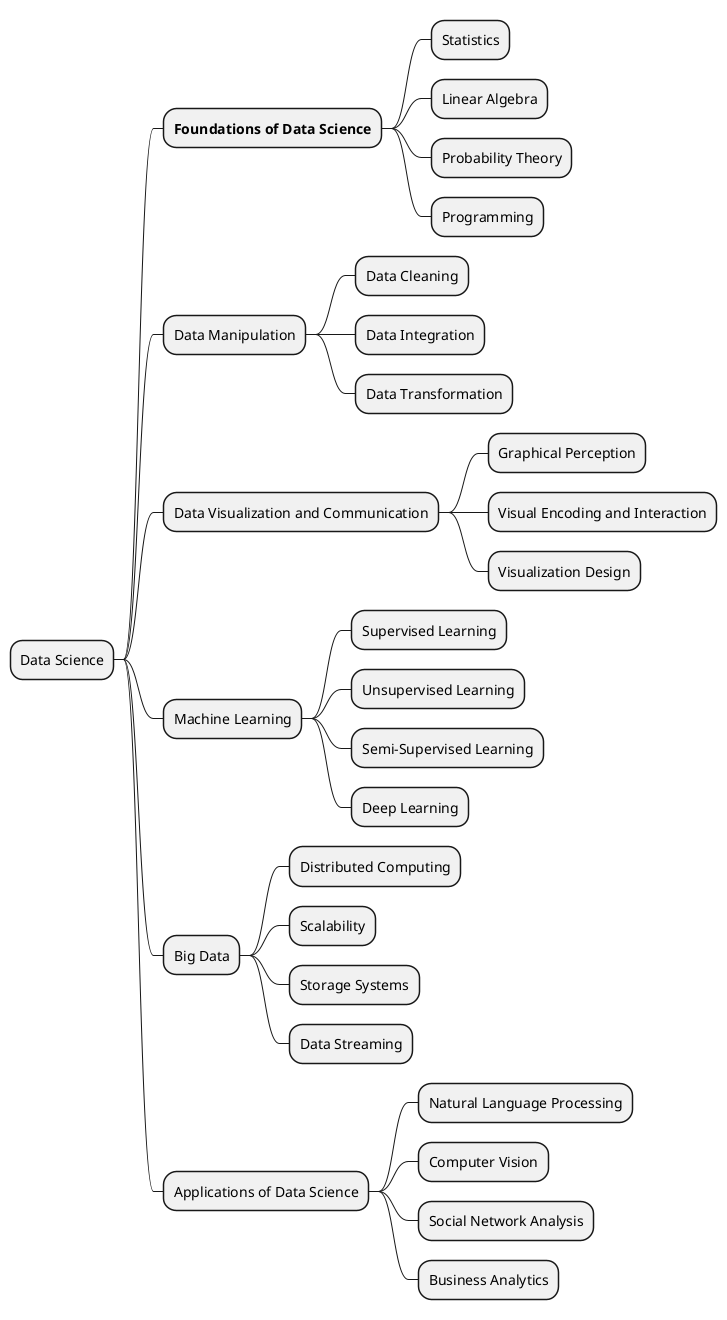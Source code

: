 @startmindmap
* Data Science
** **Foundations of Data Science**
*** Statistics
*** Linear Algebra
*** Probability Theory
*** Programming
** Data Manipulation
*** Data Cleaning
*** Data Integration
*** Data Transformation
** Data Visualization and Communication
*** Graphical Perception
*** Visual Encoding and Interaction
*** Visualization Design
** Machine Learning
*** Supervised Learning
*** Unsupervised Learning
*** Semi-Supervised Learning
*** Deep Learning
** Big Data
*** Distributed Computing
*** Scalability
*** Storage Systems
*** Data Streaming
** Applications of Data Science
*** Natural Language Processing
*** Computer Vision
*** Social Network Analysis
*** Business Analytics
@endmindmap

